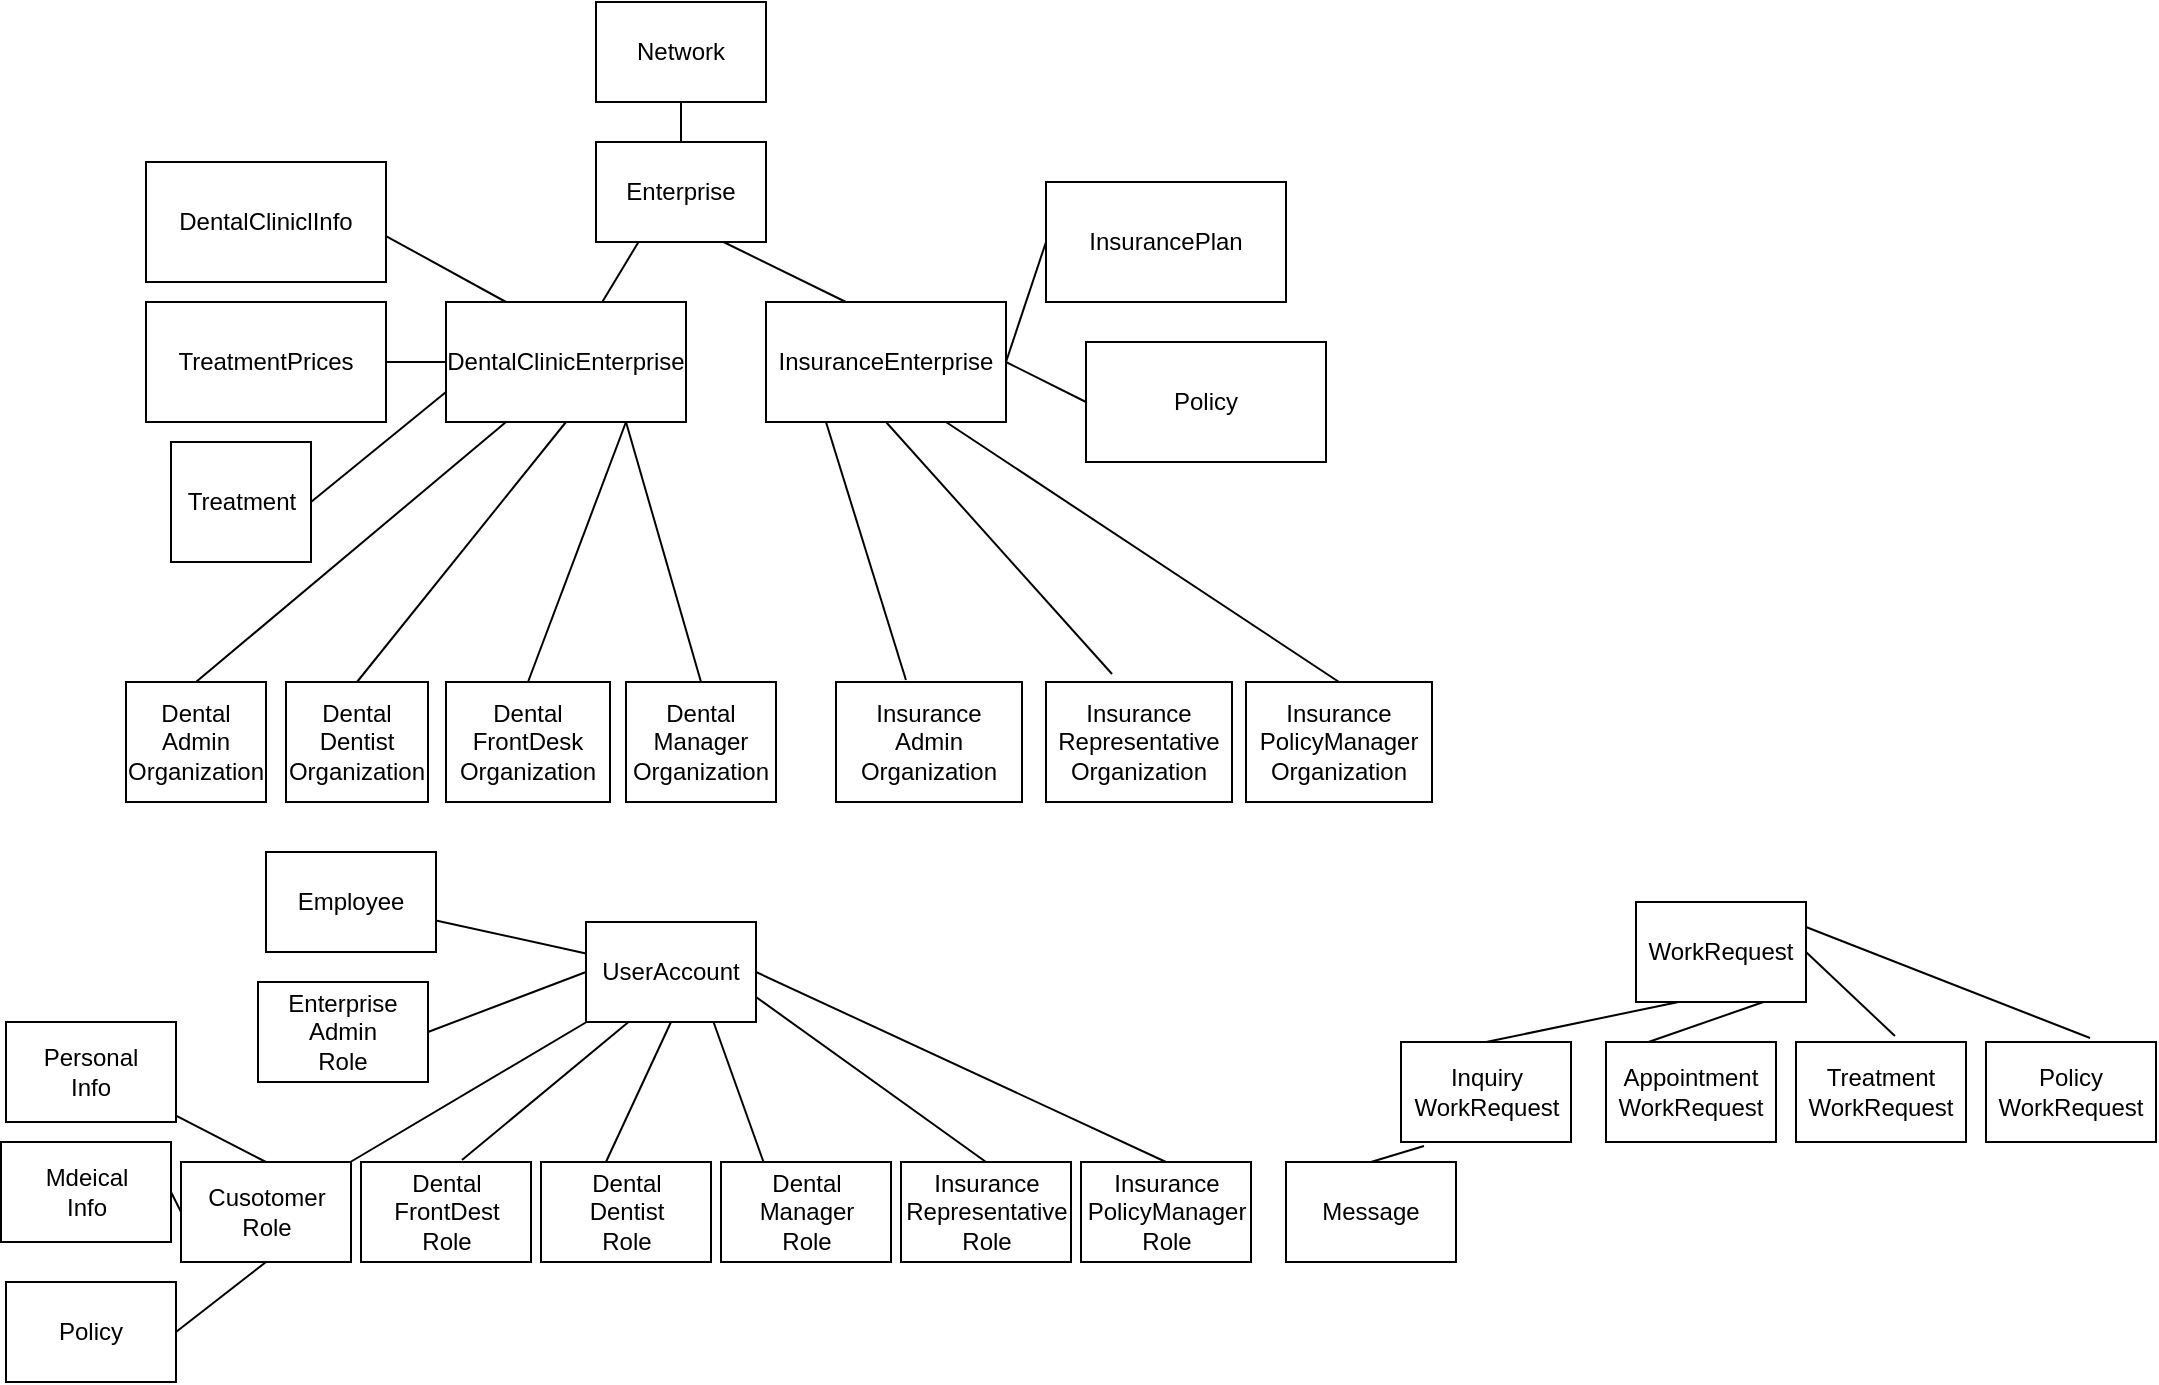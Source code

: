 <mxfile version="12.2.2" type="device" pages="1"><diagram id="SSlpYPtyGSw3MveSjmYn" name="Page-1"><mxGraphModel dx="1186" dy="637" grid="1" gridSize="10" guides="1" tooltips="1" connect="1" arrows="1" fold="1" page="1" pageScale="1" pageWidth="850" pageHeight="1100" math="0" shadow="0"><root><mxCell id="0"/><mxCell id="1" parent="0"/><mxCell id="mTSLgDL81vfWU7CsMDlg-17" style="edgeStyle=orthogonalEdgeStyle;rounded=0;orthogonalLoop=1;jettySize=auto;html=1;exitX=0.5;exitY=1;exitDx=0;exitDy=0;entryX=0.5;entryY=0;entryDx=0;entryDy=0;endArrow=none;endFill=0;" edge="1" parent="1" source="mTSLgDL81vfWU7CsMDlg-1" target="mTSLgDL81vfWU7CsMDlg-3"><mxGeometry relative="1" as="geometry"/></mxCell><mxCell id="mTSLgDL81vfWU7CsMDlg-1" value="Network" style="rounded=0;whiteSpace=wrap;html=1;" vertex="1" parent="1"><mxGeometry x="305" y="100" width="85" height="50" as="geometry"/></mxCell><mxCell id="mTSLgDL81vfWU7CsMDlg-18" style="rounded=0;orthogonalLoop=1;jettySize=auto;html=1;exitX=0.25;exitY=1;exitDx=0;exitDy=0;endArrow=none;endFill=0;" edge="1" parent="1" source="mTSLgDL81vfWU7CsMDlg-3" target="mTSLgDL81vfWU7CsMDlg-8"><mxGeometry relative="1" as="geometry"/></mxCell><mxCell id="mTSLgDL81vfWU7CsMDlg-19" style="edgeStyle=none;rounded=0;orthogonalLoop=1;jettySize=auto;html=1;exitX=0.75;exitY=1;exitDx=0;exitDy=0;entryX=0.333;entryY=0;entryDx=0;entryDy=0;entryPerimeter=0;endArrow=none;endFill=0;" edge="1" parent="1" source="mTSLgDL81vfWU7CsMDlg-3" target="mTSLgDL81vfWU7CsMDlg-11"><mxGeometry relative="1" as="geometry"/></mxCell><mxCell id="mTSLgDL81vfWU7CsMDlg-3" value="Enterprise" style="rounded=0;whiteSpace=wrap;html=1;" vertex="1" parent="1"><mxGeometry x="305" y="170" width="85" height="50" as="geometry"/></mxCell><mxCell id="mTSLgDL81vfWU7CsMDlg-20" style="edgeStyle=none;rounded=0;orthogonalLoop=1;jettySize=auto;html=1;exitX=0;exitY=0.5;exitDx=0;exitDy=0;entryX=1;entryY=0.5;entryDx=0;entryDy=0;endArrow=none;endFill=0;" edge="1" parent="1" source="mTSLgDL81vfWU7CsMDlg-8" target="mTSLgDL81vfWU7CsMDlg-12"><mxGeometry relative="1" as="geometry"/></mxCell><mxCell id="mTSLgDL81vfWU7CsMDlg-24" style="edgeStyle=none;rounded=0;orthogonalLoop=1;jettySize=auto;html=1;exitX=0.25;exitY=0;exitDx=0;exitDy=0;entryX=1;entryY=0.617;entryDx=0;entryDy=0;entryPerimeter=0;endArrow=none;endFill=0;" edge="1" parent="1" source="mTSLgDL81vfWU7CsMDlg-8" target="mTSLgDL81vfWU7CsMDlg-23"><mxGeometry relative="1" as="geometry"/></mxCell><mxCell id="mTSLgDL81vfWU7CsMDlg-41" style="edgeStyle=none;rounded=0;orthogonalLoop=1;jettySize=auto;html=1;exitX=0.25;exitY=1;exitDx=0;exitDy=0;entryX=0.5;entryY=0;entryDx=0;entryDy=0;endArrow=none;endFill=0;" edge="1" parent="1" source="mTSLgDL81vfWU7CsMDlg-8" target="mTSLgDL81vfWU7CsMDlg-22"><mxGeometry relative="1" as="geometry"/></mxCell><mxCell id="mTSLgDL81vfWU7CsMDlg-42" style="edgeStyle=none;rounded=0;orthogonalLoop=1;jettySize=auto;html=1;exitX=0.5;exitY=1;exitDx=0;exitDy=0;entryX=0.5;entryY=0;entryDx=0;entryDy=0;endArrow=none;endFill=0;" edge="1" parent="1" source="mTSLgDL81vfWU7CsMDlg-8" target="mTSLgDL81vfWU7CsMDlg-25"><mxGeometry relative="1" as="geometry"/></mxCell><mxCell id="mTSLgDL81vfWU7CsMDlg-43" style="edgeStyle=none;rounded=0;orthogonalLoop=1;jettySize=auto;html=1;exitX=0.75;exitY=1;exitDx=0;exitDy=0;entryX=0.5;entryY=0;entryDx=0;entryDy=0;endArrow=none;endFill=0;" edge="1" parent="1" source="mTSLgDL81vfWU7CsMDlg-8" target="mTSLgDL81vfWU7CsMDlg-26"><mxGeometry relative="1" as="geometry"/></mxCell><mxCell id="mTSLgDL81vfWU7CsMDlg-44" style="edgeStyle=none;rounded=0;orthogonalLoop=1;jettySize=auto;html=1;exitX=0.75;exitY=1;exitDx=0;exitDy=0;entryX=0.5;entryY=0;entryDx=0;entryDy=0;endArrow=none;endFill=0;" edge="1" parent="1" source="mTSLgDL81vfWU7CsMDlg-8" target="mTSLgDL81vfWU7CsMDlg-28"><mxGeometry relative="1" as="geometry"/></mxCell><mxCell id="mTSLgDL81vfWU7CsMDlg-89" style="edgeStyle=none;rounded=0;orthogonalLoop=1;jettySize=auto;html=1;exitX=0;exitY=0.75;exitDx=0;exitDy=0;entryX=1;entryY=0.5;entryDx=0;entryDy=0;endArrow=none;endFill=0;" edge="1" parent="1" source="mTSLgDL81vfWU7CsMDlg-8" target="mTSLgDL81vfWU7CsMDlg-88"><mxGeometry relative="1" as="geometry"/></mxCell><mxCell id="mTSLgDL81vfWU7CsMDlg-8" value="DentalClinicEnterprise" style="rounded=0;whiteSpace=wrap;html=1;" vertex="1" parent="1"><mxGeometry x="230" y="250" width="120" height="60" as="geometry"/></mxCell><mxCell id="mTSLgDL81vfWU7CsMDlg-21" style="edgeStyle=none;rounded=0;orthogonalLoop=1;jettySize=auto;html=1;exitX=1;exitY=0.5;exitDx=0;exitDy=0;entryX=0;entryY=0.5;entryDx=0;entryDy=0;endArrow=none;endFill=0;" edge="1" parent="1" source="mTSLgDL81vfWU7CsMDlg-11" target="mTSLgDL81vfWU7CsMDlg-14"><mxGeometry relative="1" as="geometry"/></mxCell><mxCell id="mTSLgDL81vfWU7CsMDlg-45" style="edgeStyle=none;rounded=0;orthogonalLoop=1;jettySize=auto;html=1;exitX=0.25;exitY=1;exitDx=0;exitDy=0;entryX=0.376;entryY=-0.017;entryDx=0;entryDy=0;entryPerimeter=0;endArrow=none;endFill=0;" edge="1" parent="1" source="mTSLgDL81vfWU7CsMDlg-11" target="mTSLgDL81vfWU7CsMDlg-30"><mxGeometry relative="1" as="geometry"/></mxCell><mxCell id="mTSLgDL81vfWU7CsMDlg-46" style="edgeStyle=none;rounded=0;orthogonalLoop=1;jettySize=auto;html=1;exitX=0.5;exitY=1;exitDx=0;exitDy=0;entryX=0.355;entryY=-0.067;entryDx=0;entryDy=0;entryPerimeter=0;endArrow=none;endFill=0;" edge="1" parent="1" source="mTSLgDL81vfWU7CsMDlg-11" target="mTSLgDL81vfWU7CsMDlg-32"><mxGeometry relative="1" as="geometry"/></mxCell><mxCell id="mTSLgDL81vfWU7CsMDlg-47" style="edgeStyle=none;rounded=0;orthogonalLoop=1;jettySize=auto;html=1;exitX=0.75;exitY=1;exitDx=0;exitDy=0;entryX=0.5;entryY=0;entryDx=0;entryDy=0;endArrow=none;endFill=0;" edge="1" parent="1" source="mTSLgDL81vfWU7CsMDlg-11" target="mTSLgDL81vfWU7CsMDlg-37"><mxGeometry relative="1" as="geometry"/></mxCell><mxCell id="mTSLgDL81vfWU7CsMDlg-85" style="edgeStyle=none;rounded=0;orthogonalLoop=1;jettySize=auto;html=1;exitX=1;exitY=0.5;exitDx=0;exitDy=0;entryX=0;entryY=0.5;entryDx=0;entryDy=0;endArrow=none;endFill=0;" edge="1" parent="1" source="mTSLgDL81vfWU7CsMDlg-11" target="mTSLgDL81vfWU7CsMDlg-84"><mxGeometry relative="1" as="geometry"/></mxCell><mxCell id="mTSLgDL81vfWU7CsMDlg-11" value="InsuranceEnterprise" style="rounded=0;whiteSpace=wrap;html=1;" vertex="1" parent="1"><mxGeometry x="390" y="250" width="120" height="60" as="geometry"/></mxCell><mxCell id="mTSLgDL81vfWU7CsMDlg-12" value="TreatmentPrices" style="rounded=0;whiteSpace=wrap;html=1;" vertex="1" parent="1"><mxGeometry x="80" y="250" width="120" height="60" as="geometry"/></mxCell><mxCell id="mTSLgDL81vfWU7CsMDlg-14" value="InsurancePlan" style="rounded=0;whiteSpace=wrap;html=1;" vertex="1" parent="1"><mxGeometry x="530" y="190" width="120" height="60" as="geometry"/></mxCell><mxCell id="mTSLgDL81vfWU7CsMDlg-22" value="Dental&lt;br&gt;Admin&lt;br&gt;Organization" style="rounded=0;whiteSpace=wrap;html=1;" vertex="1" parent="1"><mxGeometry x="70" y="440" width="70" height="60" as="geometry"/></mxCell><mxCell id="mTSLgDL81vfWU7CsMDlg-23" value="DentalCliniclInfo" style="rounded=0;whiteSpace=wrap;html=1;" vertex="1" parent="1"><mxGeometry x="80" y="180" width="120" height="60" as="geometry"/></mxCell><mxCell id="mTSLgDL81vfWU7CsMDlg-25" value="Dental&lt;br&gt;Dentist&lt;br&gt;Organization" style="rounded=0;whiteSpace=wrap;html=1;" vertex="1" parent="1"><mxGeometry x="150" y="440" width="71" height="60" as="geometry"/></mxCell><mxCell id="mTSLgDL81vfWU7CsMDlg-26" value="Dental&lt;br&gt;FrontDesk&lt;br&gt;Organization" style="rounded=0;whiteSpace=wrap;html=1;" vertex="1" parent="1"><mxGeometry x="230" y="440" width="82" height="60" as="geometry"/></mxCell><mxCell id="mTSLgDL81vfWU7CsMDlg-28" value="Dental&lt;br&gt;Manager&lt;br&gt;Organization" style="rounded=0;whiteSpace=wrap;html=1;" vertex="1" parent="1"><mxGeometry x="320" y="440" width="75" height="60" as="geometry"/></mxCell><mxCell id="mTSLgDL81vfWU7CsMDlg-30" value="Insurance&lt;br&gt;Admin&lt;br&gt;Organization" style="rounded=0;whiteSpace=wrap;html=1;" vertex="1" parent="1"><mxGeometry x="425" y="440" width="93" height="60" as="geometry"/></mxCell><mxCell id="mTSLgDL81vfWU7CsMDlg-32" value="Insurance&lt;br&gt;Representative&lt;br&gt;Organization" style="rounded=0;whiteSpace=wrap;html=1;" vertex="1" parent="1"><mxGeometry x="530" y="440" width="93" height="60" as="geometry"/></mxCell><mxCell id="mTSLgDL81vfWU7CsMDlg-37" value="Insurance&lt;br&gt;PolicyManager&lt;br&gt;Organization" style="rounded=0;whiteSpace=wrap;html=1;" vertex="1" parent="1"><mxGeometry x="630" y="440" width="93" height="60" as="geometry"/></mxCell><mxCell id="mTSLgDL81vfWU7CsMDlg-50" value="" style="edgeStyle=none;rounded=0;orthogonalLoop=1;jettySize=auto;html=1;endArrow=none;endFill=0;" edge="1" parent="1" source="mTSLgDL81vfWU7CsMDlg-48" target="mTSLgDL81vfWU7CsMDlg-49"><mxGeometry relative="1" as="geometry"/></mxCell><mxCell id="mTSLgDL81vfWU7CsMDlg-54" value="" style="edgeStyle=none;rounded=0;orthogonalLoop=1;jettySize=auto;html=1;endArrow=none;endFill=0;" edge="1" parent="1" source="mTSLgDL81vfWU7CsMDlg-48" target="mTSLgDL81vfWU7CsMDlg-53"><mxGeometry relative="1" as="geometry"/></mxCell><mxCell id="mTSLgDL81vfWU7CsMDlg-58" style="edgeStyle=none;rounded=0;orthogonalLoop=1;jettySize=auto;html=1;exitX=0.25;exitY=1;exitDx=0;exitDy=0;entryX=0.594;entryY=-0.02;entryDx=0;entryDy=0;entryPerimeter=0;endArrow=none;endFill=0;" edge="1" parent="1" source="mTSLgDL81vfWU7CsMDlg-48" target="mTSLgDL81vfWU7CsMDlg-55"><mxGeometry relative="1" as="geometry"/></mxCell><mxCell id="mTSLgDL81vfWU7CsMDlg-59" style="edgeStyle=none;rounded=0;orthogonalLoop=1;jettySize=auto;html=1;exitX=0.5;exitY=1;exitDx=0;exitDy=0;entryX=0.382;entryY=0;entryDx=0;entryDy=0;entryPerimeter=0;endArrow=none;endFill=0;" edge="1" parent="1" source="mTSLgDL81vfWU7CsMDlg-48" target="mTSLgDL81vfWU7CsMDlg-56"><mxGeometry relative="1" as="geometry"/></mxCell><mxCell id="mTSLgDL81vfWU7CsMDlg-60" style="edgeStyle=none;rounded=0;orthogonalLoop=1;jettySize=auto;html=1;exitX=0.75;exitY=1;exitDx=0;exitDy=0;entryX=0.25;entryY=0;entryDx=0;entryDy=0;endArrow=none;endFill=0;" edge="1" parent="1" source="mTSLgDL81vfWU7CsMDlg-48" target="mTSLgDL81vfWU7CsMDlg-57"><mxGeometry relative="1" as="geometry"/></mxCell><mxCell id="mTSLgDL81vfWU7CsMDlg-62" style="edgeStyle=none;rounded=0;orthogonalLoop=1;jettySize=auto;html=1;exitX=0;exitY=0.5;exitDx=0;exitDy=0;entryX=1;entryY=0.5;entryDx=0;entryDy=0;endArrow=none;endFill=0;" edge="1" parent="1" source="mTSLgDL81vfWU7CsMDlg-48" target="mTSLgDL81vfWU7CsMDlg-61"><mxGeometry relative="1" as="geometry"/></mxCell><mxCell id="mTSLgDL81vfWU7CsMDlg-65" style="edgeStyle=none;rounded=0;orthogonalLoop=1;jettySize=auto;html=1;exitX=1;exitY=0.75;exitDx=0;exitDy=0;entryX=0.5;entryY=0;entryDx=0;entryDy=0;endArrow=none;endFill=0;" edge="1" parent="1" source="mTSLgDL81vfWU7CsMDlg-48" target="mTSLgDL81vfWU7CsMDlg-63"><mxGeometry relative="1" as="geometry"/></mxCell><mxCell id="mTSLgDL81vfWU7CsMDlg-66" style="edgeStyle=none;rounded=0;orthogonalLoop=1;jettySize=auto;html=1;exitX=1;exitY=0.5;exitDx=0;exitDy=0;entryX=0.5;entryY=0;entryDx=0;entryDy=0;endArrow=none;endFill=0;" edge="1" parent="1" source="mTSLgDL81vfWU7CsMDlg-48" target="mTSLgDL81vfWU7CsMDlg-64"><mxGeometry relative="1" as="geometry"/></mxCell><mxCell id="mTSLgDL81vfWU7CsMDlg-48" value="UserAccount" style="rounded=0;whiteSpace=wrap;html=1;" vertex="1" parent="1"><mxGeometry x="300" y="560" width="85" height="50" as="geometry"/></mxCell><mxCell id="mTSLgDL81vfWU7CsMDlg-82" style="edgeStyle=none;rounded=0;orthogonalLoop=1;jettySize=auto;html=1;exitX=0.5;exitY=0;exitDx=0;exitDy=0;endArrow=none;endFill=0;" edge="1" parent="1" source="mTSLgDL81vfWU7CsMDlg-53" target="mTSLgDL81vfWU7CsMDlg-80"><mxGeometry relative="1" as="geometry"/></mxCell><mxCell id="mTSLgDL81vfWU7CsMDlg-83" style="edgeStyle=none;rounded=0;orthogonalLoop=1;jettySize=auto;html=1;exitX=0;exitY=0.5;exitDx=0;exitDy=0;entryX=1;entryY=0.5;entryDx=0;entryDy=0;endArrow=none;endFill=0;" edge="1" parent="1" source="mTSLgDL81vfWU7CsMDlg-53" target="mTSLgDL81vfWU7CsMDlg-81"><mxGeometry relative="1" as="geometry"/></mxCell><mxCell id="mTSLgDL81vfWU7CsMDlg-87" style="edgeStyle=none;rounded=0;orthogonalLoop=1;jettySize=auto;html=1;exitX=0.5;exitY=1;exitDx=0;exitDy=0;entryX=1;entryY=0.5;entryDx=0;entryDy=0;endArrow=none;endFill=0;" edge="1" parent="1" source="mTSLgDL81vfWU7CsMDlg-53" target="mTSLgDL81vfWU7CsMDlg-86"><mxGeometry relative="1" as="geometry"/></mxCell><mxCell id="mTSLgDL81vfWU7CsMDlg-53" value="Cusotomer&lt;br&gt;Role" style="rounded=0;whiteSpace=wrap;html=1;" vertex="1" parent="1"><mxGeometry x="97.5" y="680" width="85" height="50" as="geometry"/></mxCell><mxCell id="mTSLgDL81vfWU7CsMDlg-49" value="Employee" style="rounded=0;whiteSpace=wrap;html=1;" vertex="1" parent="1"><mxGeometry x="140" y="525" width="85" height="50" as="geometry"/></mxCell><mxCell id="mTSLgDL81vfWU7CsMDlg-55" value="Dental&lt;br&gt;FrontDest&lt;br&gt;Role" style="rounded=0;whiteSpace=wrap;html=1;" vertex="1" parent="1"><mxGeometry x="187.5" y="680" width="85" height="50" as="geometry"/></mxCell><mxCell id="mTSLgDL81vfWU7CsMDlg-56" value="Dental&lt;br&gt;Dentist&lt;br&gt;Role" style="rounded=0;whiteSpace=wrap;html=1;" vertex="1" parent="1"><mxGeometry x="277.5" y="680" width="85" height="50" as="geometry"/></mxCell><mxCell id="mTSLgDL81vfWU7CsMDlg-57" value="Dental&lt;br&gt;Manager&lt;br&gt;Role" style="rounded=0;whiteSpace=wrap;html=1;" vertex="1" parent="1"><mxGeometry x="367.5" y="680" width="85" height="50" as="geometry"/></mxCell><mxCell id="mTSLgDL81vfWU7CsMDlg-61" value="Enterprise&lt;br&gt;Admin&lt;br&gt;Role" style="rounded=0;whiteSpace=wrap;html=1;" vertex="1" parent="1"><mxGeometry x="136" y="590" width="85" height="50" as="geometry"/></mxCell><mxCell id="mTSLgDL81vfWU7CsMDlg-63" value="Insurance&lt;br&gt;Representative&lt;br&gt;Role" style="rounded=0;whiteSpace=wrap;html=1;" vertex="1" parent="1"><mxGeometry x="457.5" y="680" width="85" height="50" as="geometry"/></mxCell><mxCell id="mTSLgDL81vfWU7CsMDlg-64" value="Insurance&lt;br&gt;PolicyManager&lt;br&gt;Role" style="rounded=0;whiteSpace=wrap;html=1;" vertex="1" parent="1"><mxGeometry x="547.5" y="680" width="85" height="50" as="geometry"/></mxCell><mxCell id="mTSLgDL81vfWU7CsMDlg-73" style="edgeStyle=none;rounded=0;orthogonalLoop=1;jettySize=auto;html=1;exitX=0.25;exitY=1;exitDx=0;exitDy=0;entryX=0.5;entryY=0;entryDx=0;entryDy=0;endArrow=none;endFill=0;" edge="1" parent="1" source="mTSLgDL81vfWU7CsMDlg-67" target="mTSLgDL81vfWU7CsMDlg-68"><mxGeometry relative="1" as="geometry"/></mxCell><mxCell id="mTSLgDL81vfWU7CsMDlg-75" style="edgeStyle=none;rounded=0;orthogonalLoop=1;jettySize=auto;html=1;exitX=0.75;exitY=1;exitDx=0;exitDy=0;entryX=0.25;entryY=0;entryDx=0;entryDy=0;endArrow=none;endFill=0;" edge="1" parent="1" source="mTSLgDL81vfWU7CsMDlg-67" target="mTSLgDL81vfWU7CsMDlg-70"><mxGeometry relative="1" as="geometry"/></mxCell><mxCell id="mTSLgDL81vfWU7CsMDlg-78" style="edgeStyle=none;rounded=0;orthogonalLoop=1;jettySize=auto;html=1;exitX=1;exitY=0.5;exitDx=0;exitDy=0;entryX=0.582;entryY=-0.06;entryDx=0;entryDy=0;entryPerimeter=0;endArrow=none;endFill=0;" edge="1" parent="1" source="mTSLgDL81vfWU7CsMDlg-67" target="mTSLgDL81vfWU7CsMDlg-76"><mxGeometry relative="1" as="geometry"/></mxCell><mxCell id="mTSLgDL81vfWU7CsMDlg-79" style="edgeStyle=none;rounded=0;orthogonalLoop=1;jettySize=auto;html=1;exitX=1;exitY=0.25;exitDx=0;exitDy=0;entryX=0.612;entryY=-0.04;entryDx=0;entryDy=0;entryPerimeter=0;endArrow=none;endFill=0;" edge="1" parent="1" source="mTSLgDL81vfWU7CsMDlg-67" target="mTSLgDL81vfWU7CsMDlg-77"><mxGeometry relative="1" as="geometry"/></mxCell><mxCell id="mTSLgDL81vfWU7CsMDlg-67" value="WorkRequest" style="rounded=0;whiteSpace=wrap;html=1;" vertex="1" parent="1"><mxGeometry x="825" y="550" width="85" height="50" as="geometry"/></mxCell><mxCell id="mTSLgDL81vfWU7CsMDlg-68" value="Inquiry&lt;br&gt;WorkRequest" style="rounded=0;whiteSpace=wrap;html=1;" vertex="1" parent="1"><mxGeometry x="707.5" y="620" width="85" height="50" as="geometry"/></mxCell><mxCell id="mTSLgDL81vfWU7CsMDlg-70" value="Appointment&lt;br&gt;WorkRequest" style="rounded=0;whiteSpace=wrap;html=1;" vertex="1" parent="1"><mxGeometry x="810" y="620" width="85" height="50" as="geometry"/></mxCell><mxCell id="mTSLgDL81vfWU7CsMDlg-72" style="edgeStyle=none;rounded=0;orthogonalLoop=1;jettySize=auto;html=1;exitX=0.5;exitY=0;exitDx=0;exitDy=0;entryX=0.135;entryY=1.04;entryDx=0;entryDy=0;entryPerimeter=0;endArrow=none;endFill=0;" edge="1" parent="1" source="mTSLgDL81vfWU7CsMDlg-71" target="mTSLgDL81vfWU7CsMDlg-68"><mxGeometry relative="1" as="geometry"/></mxCell><mxCell id="mTSLgDL81vfWU7CsMDlg-71" value="Message" style="rounded=0;whiteSpace=wrap;html=1;" vertex="1" parent="1"><mxGeometry x="650" y="680" width="85" height="50" as="geometry"/></mxCell><mxCell id="mTSLgDL81vfWU7CsMDlg-76" value="Treatment&lt;br&gt;WorkRequest" style="rounded=0;whiteSpace=wrap;html=1;" vertex="1" parent="1"><mxGeometry x="905" y="620" width="85" height="50" as="geometry"/></mxCell><mxCell id="mTSLgDL81vfWU7CsMDlg-77" value="Policy&lt;br&gt;WorkRequest" style="rounded=0;whiteSpace=wrap;html=1;" vertex="1" parent="1"><mxGeometry x="1000" y="620" width="85" height="50" as="geometry"/></mxCell><mxCell id="mTSLgDL81vfWU7CsMDlg-80" value="Personal&lt;br&gt;Info" style="rounded=0;whiteSpace=wrap;html=1;" vertex="1" parent="1"><mxGeometry x="10" y="610" width="85" height="50" as="geometry"/></mxCell><mxCell id="mTSLgDL81vfWU7CsMDlg-81" value="Mdeical&lt;br&gt;Info" style="rounded=0;whiteSpace=wrap;html=1;" vertex="1" parent="1"><mxGeometry x="7.5" y="670" width="85" height="50" as="geometry"/></mxCell><mxCell id="mTSLgDL81vfWU7CsMDlg-84" value="Policy" style="rounded=0;whiteSpace=wrap;html=1;" vertex="1" parent="1"><mxGeometry x="550" y="270" width="120" height="60" as="geometry"/></mxCell><mxCell id="mTSLgDL81vfWU7CsMDlg-86" value="Policy" style="rounded=0;whiteSpace=wrap;html=1;" vertex="1" parent="1"><mxGeometry x="10" y="740" width="85" height="50" as="geometry"/></mxCell><mxCell id="mTSLgDL81vfWU7CsMDlg-88" value="Treatment" style="rounded=0;whiteSpace=wrap;html=1;" vertex="1" parent="1"><mxGeometry x="92.5" y="320" width="70" height="60" as="geometry"/></mxCell></root></mxGraphModel></diagram></mxfile>